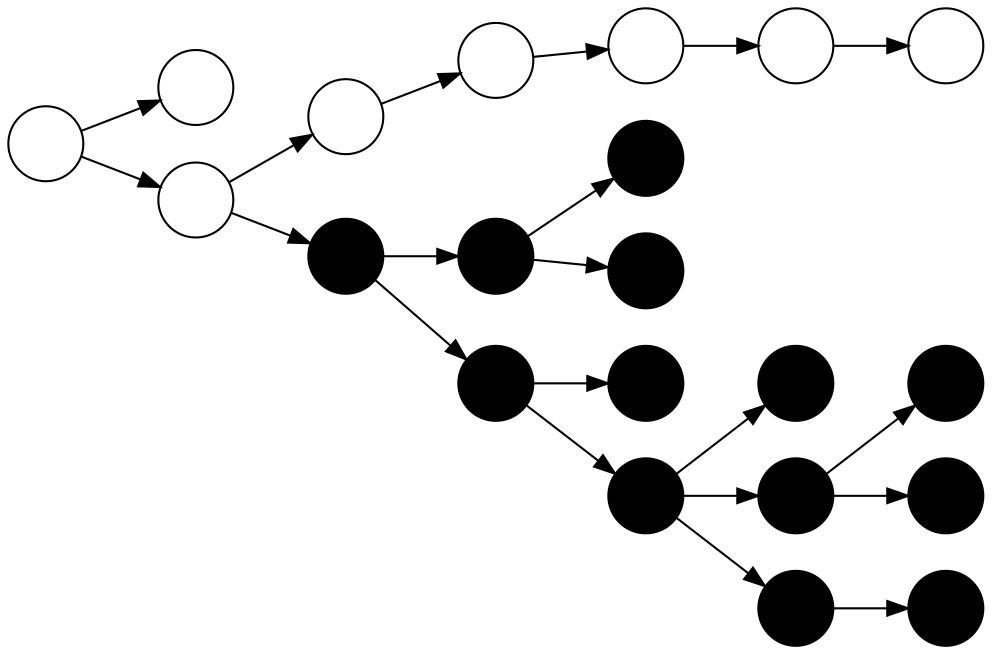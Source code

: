 strict digraph TotalClade
{
	graph [rankdir="LR"];

	0 [label="",shape="circle"];
	1 [label="",shape="circle"];
	2 [label="",shape="circle"];
	3 [label="",shape="circle"];
	4 [label="",shape="circle"];
	5 [label="",shape="circle"];
	6 [label="",shape="circle"];
	7 [label="",shape="circle"];
	8 [label="",shape="circle"];
	9 [label="",shape="circle"];
	10 [label="",shape="circle"];
	11 [label="",shape="circle"];
	12 [label="",shape="circle"];
	13 [label="",shape="circle"];
	14 [label="",shape="circle"];
	15 [label="",shape="circle"];
	16 [label="",shape="circle"];
	17 [label="",shape="circle"];
	18 [label="",shape="circle"];
	19 [label="",shape="circle"];
	20 [label="",shape="circle"];

	0 -> 1;
	0 -> 2;
	2 -> 3;
	2 -> 4;
	3 -> 5;
	4 -> 6;
	4 -> 7;
	5 -> 8;
	6 -> 9;
	6 -> 10;
	7 -> 11;
	7 -> 12;
	8 -> 13;
	12 -> 14;
	12 -> 15;
	12 -> 16;
	13 -> 17;
	15 -> 18;
	15 -> 19;
	16 -> 20;

	4 [style="filled",fillcolor="black"];
	6 [style="filled",fillcolor="black"];
	7 [style="filled",fillcolor="black"];
	9 [style="filled",fillcolor="black"];
	10 [style="filled",fillcolor="black"];
	11 [style="filled",fillcolor="black"];
	12 [style="filled",fillcolor="black"];
	14 [style="filled",fillcolor="black"];
	15 [style="filled",fillcolor="black"];
	16 [style="filled",fillcolor="black"];
	18 [style="filled",fillcolor="black"];
	19 [style="filled",fillcolor="black"];
	20 [style="filled",fillcolor="black"];
}